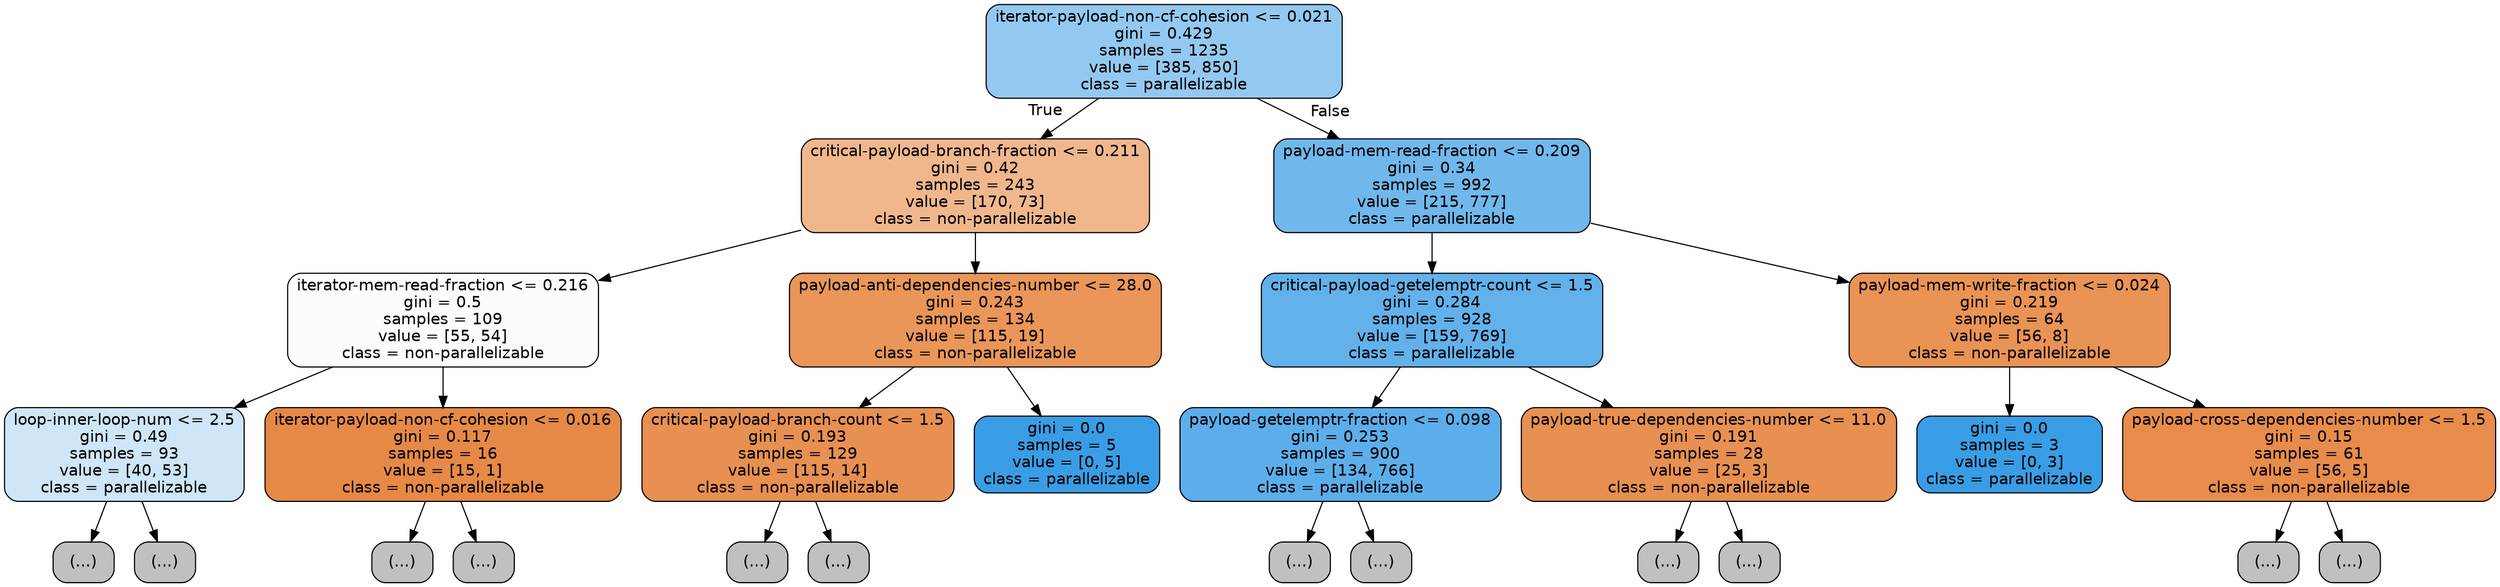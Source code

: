 digraph Tree {
node [shape=box, style="filled, rounded", color="black", fontname=helvetica] ;
edge [fontname=helvetica] ;
0 [label="iterator-payload-non-cf-cohesion <= 0.021\ngini = 0.429\nsamples = 1235\nvalue = [385, 850]\nclass = parallelizable", fillcolor="#399de58b"] ;
1 [label="critical-payload-branch-fraction <= 0.211\ngini = 0.42\nsamples = 243\nvalue = [170, 73]\nclass = non-parallelizable", fillcolor="#e5813992"] ;
0 -> 1 [labeldistance=2.5, labelangle=45, headlabel="True"] ;
2 [label="iterator-mem-read-fraction <= 0.216\ngini = 0.5\nsamples = 109\nvalue = [55, 54]\nclass = non-parallelizable", fillcolor="#e5813905"] ;
1 -> 2 ;
3 [label="loop-inner-loop-num <= 2.5\ngini = 0.49\nsamples = 93\nvalue = [40, 53]\nclass = parallelizable", fillcolor="#399de53f"] ;
2 -> 3 ;
4 [label="(...)", fillcolor="#C0C0C0"] ;
3 -> 4 ;
25 [label="(...)", fillcolor="#C0C0C0"] ;
3 -> 25 ;
34 [label="iterator-payload-non-cf-cohesion <= 0.016\ngini = 0.117\nsamples = 16\nvalue = [15, 1]\nclass = non-parallelizable", fillcolor="#e58139ee"] ;
2 -> 34 ;
35 [label="(...)", fillcolor="#C0C0C0"] ;
34 -> 35 ;
36 [label="(...)", fillcolor="#C0C0C0"] ;
34 -> 36 ;
37 [label="payload-anti-dependencies-number <= 28.0\ngini = 0.243\nsamples = 134\nvalue = [115, 19]\nclass = non-parallelizable", fillcolor="#e58139d5"] ;
1 -> 37 ;
38 [label="critical-payload-branch-count <= 1.5\ngini = 0.193\nsamples = 129\nvalue = [115, 14]\nclass = non-parallelizable", fillcolor="#e58139e0"] ;
37 -> 38 ;
39 [label="(...)", fillcolor="#C0C0C0"] ;
38 -> 39 ;
48 [label="(...)", fillcolor="#C0C0C0"] ;
38 -> 48 ;
65 [label="gini = 0.0\nsamples = 5\nvalue = [0, 5]\nclass = parallelizable", fillcolor="#399de5ff"] ;
37 -> 65 ;
66 [label="payload-mem-read-fraction <= 0.209\ngini = 0.34\nsamples = 992\nvalue = [215, 777]\nclass = parallelizable", fillcolor="#399de5b8"] ;
0 -> 66 [labeldistance=2.5, labelangle=-45, headlabel="False"] ;
67 [label="critical-payload-getelemptr-count <= 1.5\ngini = 0.284\nsamples = 928\nvalue = [159, 769]\nclass = parallelizable", fillcolor="#399de5ca"] ;
66 -> 67 ;
68 [label="payload-getelemptr-fraction <= 0.098\ngini = 0.253\nsamples = 900\nvalue = [134, 766]\nclass = parallelizable", fillcolor="#399de5d2"] ;
67 -> 68 ;
69 [label="(...)", fillcolor="#C0C0C0"] ;
68 -> 69 ;
70 [label="(...)", fillcolor="#C0C0C0"] ;
68 -> 70 ;
229 [label="payload-true-dependencies-number <= 11.0\ngini = 0.191\nsamples = 28\nvalue = [25, 3]\nclass = non-parallelizable", fillcolor="#e58139e0"] ;
67 -> 229 ;
230 [label="(...)", fillcolor="#C0C0C0"] ;
229 -> 230 ;
231 [label="(...)", fillcolor="#C0C0C0"] ;
229 -> 231 ;
234 [label="payload-mem-write-fraction <= 0.024\ngini = 0.219\nsamples = 64\nvalue = [56, 8]\nclass = non-parallelizable", fillcolor="#e58139db"] ;
66 -> 234 ;
235 [label="gini = 0.0\nsamples = 3\nvalue = [0, 3]\nclass = parallelizable", fillcolor="#399de5ff"] ;
234 -> 235 ;
236 [label="payload-cross-dependencies-number <= 1.5\ngini = 0.15\nsamples = 61\nvalue = [56, 5]\nclass = non-parallelizable", fillcolor="#e58139e8"] ;
234 -> 236 ;
237 [label="(...)", fillcolor="#C0C0C0"] ;
236 -> 237 ;
248 [label="(...)", fillcolor="#C0C0C0"] ;
236 -> 248 ;
}